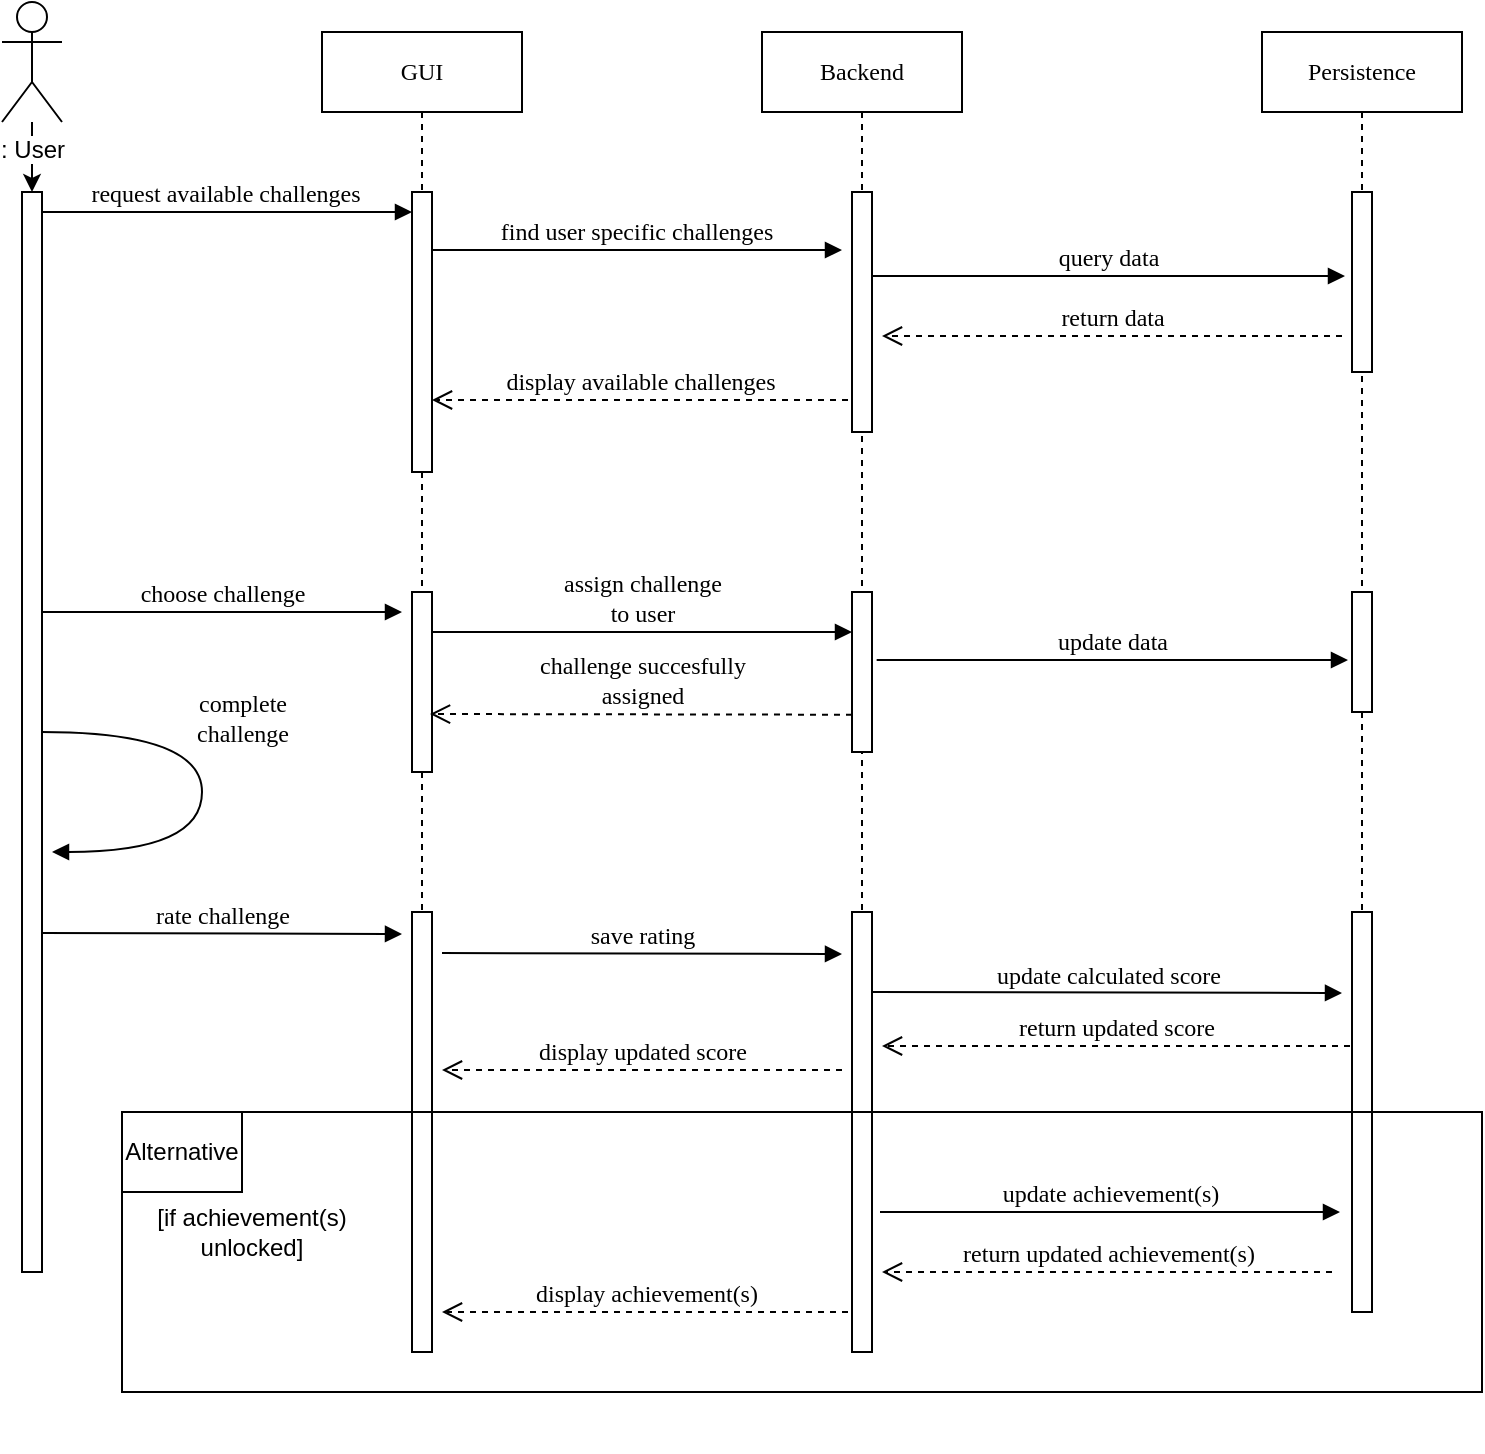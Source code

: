<mxfile version="13.0.1" type="device"><diagram name="Page-1" id="13e1069c-82ec-6db2-03f1-153e76fe0fe0"><mxGraphModel dx="1422" dy="713" grid="1" gridSize="10" guides="1" tooltips="1" connect="1" arrows="1" fold="1" page="1" pageScale="1" pageWidth="1100" pageHeight="850" background="#ffffff" math="0" shadow="0"><root><mxCell id="0"/><mxCell id="1" parent="0"/><mxCell id="7baba1c4bc27f4b0-2" value="Backend" style="shape=umlLifeline;perimeter=lifelinePerimeter;whiteSpace=wrap;html=1;container=1;collapsible=0;recursiveResize=0;outlineConnect=0;rounded=0;shadow=0;comic=0;labelBackgroundColor=none;strokeWidth=1;fontFamily=Verdana;fontSize=12;align=center;" parent="1" vertex="1"><mxGeometry x="410" y="80" width="100" height="660" as="geometry"/></mxCell><mxCell id="7baba1c4bc27f4b0-10" value="" style="html=1;points=[];perimeter=orthogonalPerimeter;rounded=0;shadow=0;comic=0;labelBackgroundColor=none;strokeWidth=1;fontFamily=Verdana;fontSize=12;align=center;" parent="7baba1c4bc27f4b0-2" vertex="1"><mxGeometry x="45" y="280" width="10" height="80" as="geometry"/></mxCell><mxCell id="9LKHW1i2PGV0AgXDFmlC-12" value="" style="html=1;points=[];perimeter=orthogonalPerimeter;rounded=0;shadow=0;comic=0;labelBackgroundColor=none;strokeWidth=1;fontFamily=Verdana;fontSize=12;align=center;" parent="7baba1c4bc27f4b0-2" vertex="1"><mxGeometry x="45" y="440" width="10" height="220" as="geometry"/></mxCell><mxCell id="9LKHW1i2PGV0AgXDFmlC-32" value="" style="html=1;points=[];perimeter=orthogonalPerimeter;rounded=0;shadow=0;comic=0;labelBackgroundColor=none;strokeWidth=1;fontFamily=Verdana;fontSize=12;align=center;" parent="7baba1c4bc27f4b0-2" vertex="1"><mxGeometry x="45" y="80" width="10" height="120" as="geometry"/></mxCell><mxCell id="7baba1c4bc27f4b0-3" value="Persistence" style="shape=umlLifeline;perimeter=lifelinePerimeter;whiteSpace=wrap;html=1;container=1;collapsible=0;recursiveResize=0;outlineConnect=0;rounded=0;shadow=0;comic=0;labelBackgroundColor=none;strokeWidth=1;fontFamily=Verdana;fontSize=12;align=center;" parent="1" vertex="1"><mxGeometry x="660" y="80" width="100" height="640" as="geometry"/></mxCell><mxCell id="7baba1c4bc27f4b0-13" value="" style="html=1;points=[];perimeter=orthogonalPerimeter;rounded=0;shadow=0;comic=0;labelBackgroundColor=none;strokeWidth=1;fontFamily=Verdana;fontSize=12;align=center;" parent="7baba1c4bc27f4b0-3" vertex="1"><mxGeometry x="45" y="280" width="10" height="60" as="geometry"/></mxCell><mxCell id="9LKHW1i2PGV0AgXDFmlC-36" value="" style="html=1;points=[];perimeter=orthogonalPerimeter;rounded=0;shadow=0;comic=0;labelBackgroundColor=none;strokeWidth=1;fontFamily=Verdana;fontSize=12;align=center;" parent="7baba1c4bc27f4b0-3" vertex="1"><mxGeometry x="45" y="80" width="10" height="90" as="geometry"/></mxCell><mxCell id="9LKHW1i2PGV0AgXDFmlC-41" value="" style="html=1;points=[];perimeter=orthogonalPerimeter;rounded=0;shadow=0;comic=0;labelBackgroundColor=none;strokeWidth=1;fontFamily=Verdana;fontSize=12;align=center;" parent="7baba1c4bc27f4b0-3" vertex="1"><mxGeometry x="45" y="440" width="10" height="200" as="geometry"/></mxCell><mxCell id="7baba1c4bc27f4b0-8" value="GUI" style="shape=umlLifeline;perimeter=lifelinePerimeter;whiteSpace=wrap;html=1;container=1;collapsible=0;recursiveResize=0;outlineConnect=0;rounded=0;shadow=0;comic=0;labelBackgroundColor=none;strokeWidth=1;fontFamily=Verdana;fontSize=12;align=center;" parent="1" vertex="1"><mxGeometry x="190" y="80" width="100" height="660" as="geometry"/></mxCell><mxCell id="7baba1c4bc27f4b0-9" value="" style="html=1;points=[];perimeter=orthogonalPerimeter;rounded=0;shadow=0;comic=0;labelBackgroundColor=none;strokeWidth=1;fontFamily=Verdana;fontSize=12;align=center;" parent="7baba1c4bc27f4b0-8" vertex="1"><mxGeometry x="45" y="280" width="10" height="90" as="geometry"/></mxCell><mxCell id="9LKHW1i2PGV0AgXDFmlC-10" value="" style="html=1;points=[];perimeter=orthogonalPerimeter;rounded=0;shadow=0;comic=0;labelBackgroundColor=none;strokeWidth=1;fontFamily=Verdana;fontSize=12;align=center;" parent="7baba1c4bc27f4b0-8" vertex="1"><mxGeometry x="45" y="440" width="10" height="220" as="geometry"/></mxCell><mxCell id="9LKHW1i2PGV0AgXDFmlC-33" value="" style="html=1;points=[];perimeter=orthogonalPerimeter;rounded=0;shadow=0;comic=0;labelBackgroundColor=none;strokeWidth=1;fontFamily=Verdana;fontSize=12;align=center;" parent="7baba1c4bc27f4b0-8" vertex="1"><mxGeometry x="45" y="80" width="10" height="140" as="geometry"/></mxCell><mxCell id="7baba1c4bc27f4b0-11" value="assign challenge&lt;br&gt;to user" style="html=1;verticalAlign=bottom;endArrow=block;labelBackgroundColor=none;fontFamily=Verdana;fontSize=12;edgeStyle=elbowEdgeStyle;elbow=vertical;" parent="1" source="7baba1c4bc27f4b0-9" target="7baba1c4bc27f4b0-10" edge="1"><mxGeometry relative="1" as="geometry"><mxPoint x="310" y="380" as="sourcePoint"/><mxPoint x="450" y="380" as="targetPoint"/><Array as="points"><mxPoint x="450" y="380"/><mxPoint x="280" y="380"/></Array></mxGeometry></mxCell><mxCell id="QJVsjj8jakaSuaCB-ZN6-1" value="" style="edgeStyle=orthogonalEdgeStyle;rounded=0;orthogonalLoop=1;jettySize=auto;html=1;" parent="1" source="9LKHW1i2PGV0AgXDFmlC-1" target="9LKHW1i2PGV0AgXDFmlC-2" edge="1"><mxGeometry relative="1" as="geometry"/></mxCell><mxCell id="9LKHW1i2PGV0AgXDFmlC-1" value=": User" style="shape=umlActor;verticalLabelPosition=bottom;labelBackgroundColor=#ffffff;verticalAlign=top;html=1;outlineConnect=0;" parent="1" vertex="1"><mxGeometry x="30" y="65" width="30" height="60" as="geometry"/></mxCell><mxCell id="9LKHW1i2PGV0AgXDFmlC-2" value="" style="html=1;points=[];perimeter=orthogonalPerimeter;rounded=0;shadow=0;comic=0;labelBackgroundColor=none;strokeWidth=1;fontFamily=Verdana;fontSize=12;align=center;" parent="1" vertex="1"><mxGeometry x="40" y="160" width="10" height="540" as="geometry"/></mxCell><mxCell id="9LKHW1i2PGV0AgXDFmlC-3" value="choose challenge" style="html=1;verticalAlign=bottom;endArrow=block;labelBackgroundColor=none;fontFamily=Verdana;fontSize=12;edgeStyle=elbowEdgeStyle;elbow=vertical;" parent="1" edge="1"><mxGeometry relative="1" as="geometry"><mxPoint x="50" y="370" as="sourcePoint"/><mxPoint x="230" y="370" as="targetPoint"/></mxGeometry></mxCell><mxCell id="9LKHW1i2PGV0AgXDFmlC-7" value="challenge succesfully&lt;br&gt;assigned" style="html=1;verticalAlign=bottom;endArrow=open;dashed=1;endSize=8;labelBackgroundColor=none;fontFamily=Verdana;fontSize=12;edgeStyle=elbowEdgeStyle;elbow=vertical;exitX=0;exitY=0.767;exitDx=0;exitDy=0;exitPerimeter=0;" parent="1" source="7baba1c4bc27f4b0-10" edge="1"><mxGeometry relative="1" as="geometry"><mxPoint x="244" y="421" as="targetPoint"/><Array as="points"/><mxPoint x="447" y="421" as="sourcePoint"/></mxGeometry></mxCell><mxCell id="9LKHW1i2PGV0AgXDFmlC-8" value="complete&lt;br&gt;challenge" style="html=1;verticalAlign=bottom;endArrow=block;labelBackgroundColor=none;fontFamily=Verdana;fontSize=12;elbow=vertical;edgeStyle=orthogonalEdgeStyle;curved=1;exitX=1.038;exitY=0.345;exitPerimeter=0;" parent="1" edge="1"><mxGeometry x="-0.256" y="-22" relative="1" as="geometry"><mxPoint x="50.0" y="430.0" as="sourcePoint"/><mxPoint x="55" y="490" as="targetPoint"/><Array as="points"><mxPoint x="130" y="430"/><mxPoint x="130" y="490"/></Array><mxPoint x="42" y="10" as="offset"/></mxGeometry></mxCell><mxCell id="9LKHW1i2PGV0AgXDFmlC-9" value="rate challenge" style="html=1;verticalAlign=bottom;endArrow=block;labelBackgroundColor=none;fontFamily=Verdana;fontSize=12;edgeStyle=elbowEdgeStyle;elbow=vertical;" parent="1" edge="1"><mxGeometry relative="1" as="geometry"><mxPoint x="50" y="530.5" as="sourcePoint"/><mxPoint x="230" y="531" as="targetPoint"/></mxGeometry></mxCell><mxCell id="9LKHW1i2PGV0AgXDFmlC-11" value="save rating" style="html=1;verticalAlign=bottom;endArrow=block;labelBackgroundColor=none;fontFamily=Verdana;fontSize=12;edgeStyle=elbowEdgeStyle;elbow=vertical;" parent="1" edge="1"><mxGeometry relative="1" as="geometry"><mxPoint x="250" y="540.5" as="sourcePoint"/><mxPoint x="450" y="541" as="targetPoint"/></mxGeometry></mxCell><mxCell id="9LKHW1i2PGV0AgXDFmlC-15" value="" style="group;container=1;" parent="1" vertex="1" connectable="0"><mxGeometry x="160" y="470" width="610" height="320" as="geometry"><mxRectangle x="160" y="470" width="50" height="40" as="alternateBounds"/></mxGeometry></mxCell><mxCell id="9LKHW1i2PGV0AgXDFmlC-13" value="" style="rounded=0;whiteSpace=wrap;html=1;fillColor=none;" parent="9LKHW1i2PGV0AgXDFmlC-15" vertex="1"><mxGeometry x="-70" y="150" width="680" height="140" as="geometry"/></mxCell><mxCell id="9LKHW1i2PGV0AgXDFmlC-17" value="display achievement(s)" style="html=1;verticalAlign=bottom;endArrow=open;dashed=1;endSize=8;labelBackgroundColor=none;fontFamily=Verdana;fontSize=12;edgeStyle=elbowEdgeStyle;elbow=vertical;" parent="9LKHW1i2PGV0AgXDFmlC-15" edge="1"><mxGeometry relative="1" as="geometry"><mxPoint x="90" y="250" as="targetPoint"/><Array as="points"/><mxPoint x="293" y="250" as="sourcePoint"/></mxGeometry></mxCell><mxCell id="9LKHW1i2PGV0AgXDFmlC-40" value="update calculated score" style="html=1;verticalAlign=bottom;endArrow=block;labelBackgroundColor=none;fontFamily=Verdana;fontSize=12;edgeStyle=elbowEdgeStyle;elbow=vertical;exitX=1.5;exitY=0.182;exitDx=0;exitDy=0;exitPerimeter=0;" parent="9LKHW1i2PGV0AgXDFmlC-15" edge="1"><mxGeometry relative="1" as="geometry"><mxPoint x="305" y="90.04" as="sourcePoint"/><mxPoint x="540" y="91" as="targetPoint"/><mxPoint as="offset"/></mxGeometry></mxCell><mxCell id="9LKHW1i2PGV0AgXDFmlC-42" value="return updated score" style="html=1;verticalAlign=bottom;endArrow=open;dashed=1;endSize=8;labelBackgroundColor=none;fontFamily=Verdana;fontSize=12;edgeStyle=elbowEdgeStyle;elbow=vertical;" parent="9LKHW1i2PGV0AgXDFmlC-15" edge="1"><mxGeometry relative="1" as="geometry"><mxPoint x="310" y="117" as="targetPoint"/><Array as="points"/><mxPoint x="544" y="117" as="sourcePoint"/></mxGeometry></mxCell><mxCell id="9LKHW1i2PGV0AgXDFmlC-43" value="update achievement(s)" style="html=1;verticalAlign=bottom;endArrow=block;labelBackgroundColor=none;fontFamily=Verdana;fontSize=12;edgeStyle=elbowEdgeStyle;elbow=vertical;" parent="9LKHW1i2PGV0AgXDFmlC-15" edge="1"><mxGeometry relative="1" as="geometry"><mxPoint x="309" y="200" as="sourcePoint"/><mxPoint x="539" y="200" as="targetPoint"/><mxPoint as="offset"/></mxGeometry></mxCell><mxCell id="9LKHW1i2PGV0AgXDFmlC-44" value="return updated achievement(s)" style="html=1;verticalAlign=bottom;endArrow=open;dashed=1;endSize=8;labelBackgroundColor=none;fontFamily=Verdana;fontSize=12;edgeStyle=elbowEdgeStyle;elbow=vertical;jumpSize=6;" parent="9LKHW1i2PGV0AgXDFmlC-15" edge="1"><mxGeometry relative="1" as="geometry"><mxPoint x="310" y="230" as="targetPoint"/><Array as="points"/><mxPoint x="535" y="230" as="sourcePoint"/></mxGeometry></mxCell><mxCell id="9LKHW1i2PGV0AgXDFmlC-16" value="display updated score" style="html=1;verticalAlign=bottom;endArrow=open;dashed=1;endSize=8;labelBackgroundColor=none;fontFamily=Verdana;fontSize=12;edgeStyle=elbowEdgeStyle;elbow=vertical;" parent="1" edge="1"><mxGeometry relative="1" as="geometry"><mxPoint x="250" y="599" as="targetPoint"/><Array as="points"/><mxPoint x="450" y="599" as="sourcePoint"/></mxGeometry></mxCell><mxCell id="9LKHW1i2PGV0AgXDFmlC-14" value="Alternative" style="rounded=0;whiteSpace=wrap;html=1;fillColor=none;" parent="1" vertex="1"><mxGeometry x="90" y="620" width="60" height="40" as="geometry"/></mxCell><mxCell id="9LKHW1i2PGV0AgXDFmlC-18" value="[if achievement(s)&lt;br&gt;unlocked]" style="text;html=1;strokeColor=none;fillColor=none;align=center;verticalAlign=middle;whiteSpace=wrap;rounded=0;" parent="1" vertex="1"><mxGeometry x="70" y="670" width="170" height="20" as="geometry"/></mxCell><mxCell id="9LKHW1i2PGV0AgXDFmlC-29" value="request available challenges&amp;nbsp;" style="html=1;verticalAlign=bottom;endArrow=block;labelBackgroundColor=none;fontFamily=Verdana;fontSize=12;edgeStyle=elbowEdgeStyle;elbow=vertical;" parent="1" target="9LKHW1i2PGV0AgXDFmlC-33" edge="1"><mxGeometry relative="1" as="geometry"><mxPoint x="50" y="170" as="sourcePoint"/><mxPoint x="230" y="170" as="targetPoint"/></mxGeometry></mxCell><mxCell id="9LKHW1i2PGV0AgXDFmlC-30" value="find user specific challenges" style="html=1;verticalAlign=bottom;endArrow=block;labelBackgroundColor=none;fontFamily=Verdana;fontSize=12;edgeStyle=elbowEdgeStyle;elbow=vertical;exitX=0.967;exitY=0.207;exitDx=0;exitDy=0;exitPerimeter=0;" parent="1" source="9LKHW1i2PGV0AgXDFmlC-33" edge="1"><mxGeometry relative="1" as="geometry"><mxPoint x="250" y="190" as="sourcePoint"/><mxPoint x="450" y="189" as="targetPoint"/><mxPoint as="offset"/></mxGeometry></mxCell><mxCell id="9LKHW1i2PGV0AgXDFmlC-31" value="display available challenges" style="html=1;verticalAlign=bottom;endArrow=open;dashed=1;endSize=8;labelBackgroundColor=none;fontFamily=Verdana;fontSize=12;edgeStyle=elbowEdgeStyle;elbow=vertical;entryX=0.9;entryY=0.74;entryDx=0;entryDy=0;entryPerimeter=0;" parent="1" edge="1"><mxGeometry relative="1" as="geometry"><mxPoint x="245" y="263.6" as="targetPoint"/><Array as="points"/><mxPoint x="453" y="264" as="sourcePoint"/></mxGeometry></mxCell><mxCell id="9LKHW1i2PGV0AgXDFmlC-34" value="query data" style="html=1;verticalAlign=bottom;endArrow=block;labelBackgroundColor=none;fontFamily=Verdana;fontSize=12;edgeStyle=elbowEdgeStyle;elbow=vertical;exitX=1.033;exitY=0.35;exitDx=0;exitDy=0;exitPerimeter=0;" parent="1" source="9LKHW1i2PGV0AgXDFmlC-32" edge="1"><mxGeometry relative="1" as="geometry"><mxPoint x="472" y="202" as="sourcePoint"/><mxPoint x="701.5" y="202" as="targetPoint"/><mxPoint as="offset"/></mxGeometry></mxCell><mxCell id="9LKHW1i2PGV0AgXDFmlC-35" value="return data" style="html=1;verticalAlign=bottom;endArrow=open;dashed=1;endSize=8;labelBackgroundColor=none;fontFamily=Verdana;fontSize=12;edgeStyle=elbowEdgeStyle;elbow=vertical;entryX=0.5;entryY=0.6;entryDx=0;entryDy=0;entryPerimeter=0;" parent="1" edge="1"><mxGeometry relative="1" as="geometry"><mxPoint x="470" y="232.0" as="targetPoint"/><Array as="points"/><mxPoint x="700" y="232" as="sourcePoint"/></mxGeometry></mxCell><mxCell id="9LKHW1i2PGV0AgXDFmlC-38" value="update data" style="html=1;verticalAlign=bottom;endArrow=block;labelBackgroundColor=none;fontFamily=Verdana;fontSize=12;edgeStyle=elbowEdgeStyle;elbow=vertical;exitX=0.933;exitY=0.425;exitDx=0;exitDy=0;exitPerimeter=0;" parent="1" edge="1"><mxGeometry relative="1" as="geometry"><mxPoint x="467.33" y="394" as="sourcePoint"/><mxPoint x="703" y="394" as="targetPoint"/><mxPoint as="offset"/></mxGeometry></mxCell></root></mxGraphModel></diagram></mxfile>